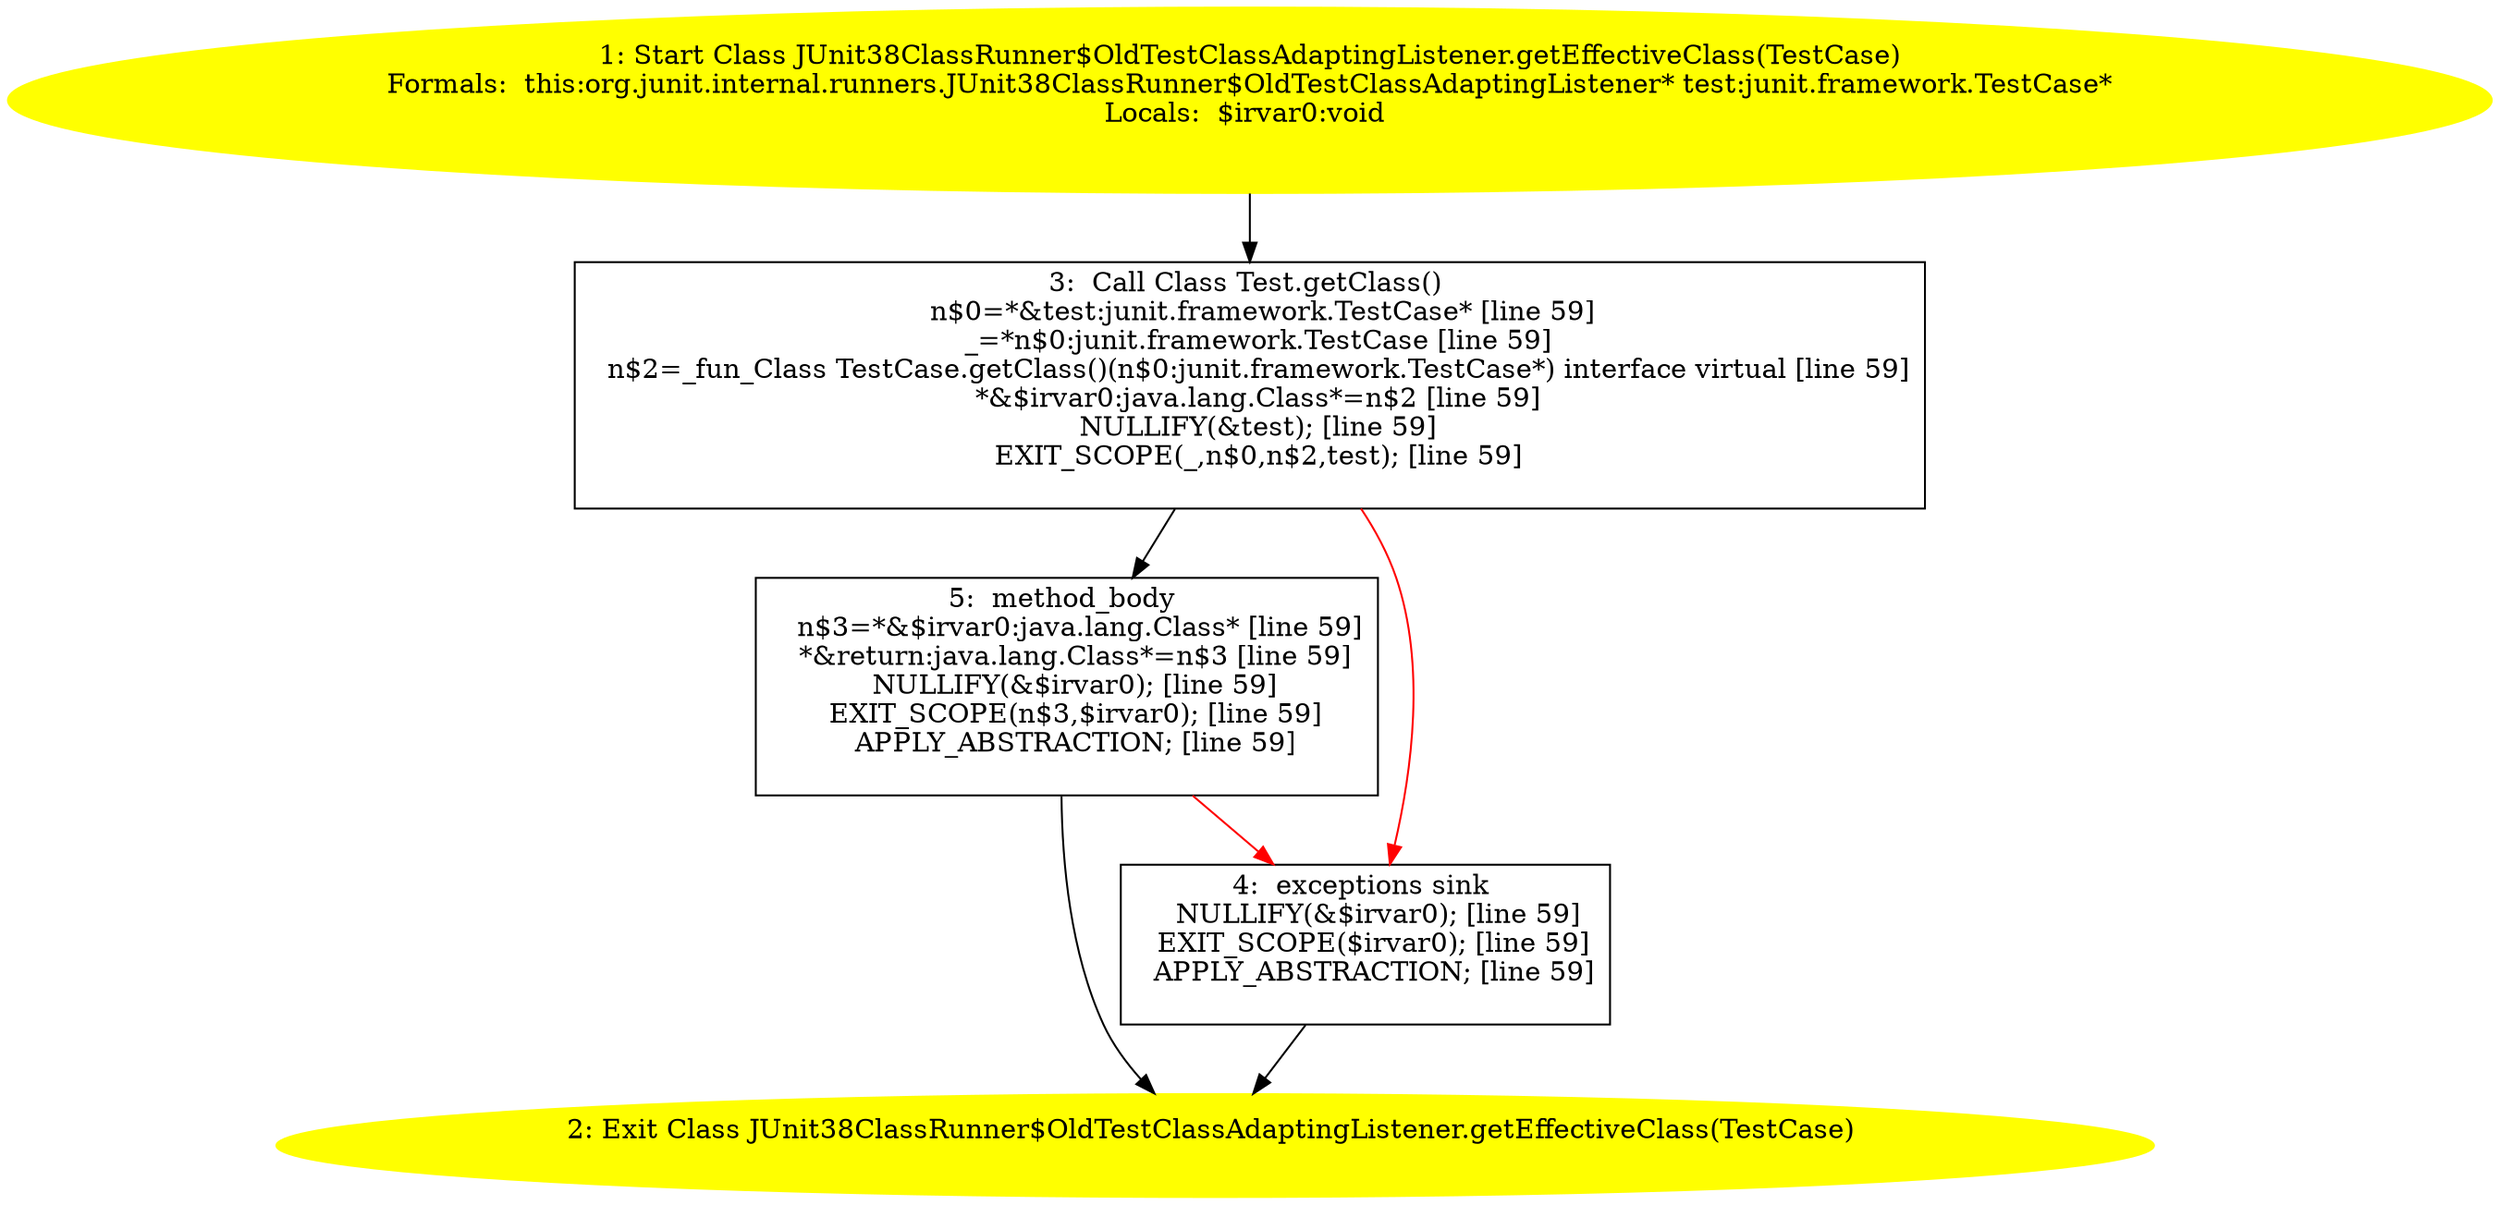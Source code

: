/* @generated */
digraph cfg {
"org.junit.internal.runners.JUnit38ClassRunner$OldTestClassAdaptingListener.getEffectiveClass(junit.f.e8eb85903e38c8a6b39300a94b4afb06_1" [label="1: Start Class JUnit38ClassRunner$OldTestClassAdaptingListener.getEffectiveClass(TestCase)\nFormals:  this:org.junit.internal.runners.JUnit38ClassRunner$OldTestClassAdaptingListener* test:junit.framework.TestCase*\nLocals:  $irvar0:void \n  " color=yellow style=filled]
	

	 "org.junit.internal.runners.JUnit38ClassRunner$OldTestClassAdaptingListener.getEffectiveClass(junit.f.e8eb85903e38c8a6b39300a94b4afb06_1" -> "org.junit.internal.runners.JUnit38ClassRunner$OldTestClassAdaptingListener.getEffectiveClass(junit.f.e8eb85903e38c8a6b39300a94b4afb06_3" ;
"org.junit.internal.runners.JUnit38ClassRunner$OldTestClassAdaptingListener.getEffectiveClass(junit.f.e8eb85903e38c8a6b39300a94b4afb06_2" [label="2: Exit Class JUnit38ClassRunner$OldTestClassAdaptingListener.getEffectiveClass(TestCase) \n  " color=yellow style=filled]
	

"org.junit.internal.runners.JUnit38ClassRunner$OldTestClassAdaptingListener.getEffectiveClass(junit.f.e8eb85903e38c8a6b39300a94b4afb06_3" [label="3:  Call Class Test.getClass() \n   n$0=*&test:junit.framework.TestCase* [line 59]\n  _=*n$0:junit.framework.TestCase [line 59]\n  n$2=_fun_Class TestCase.getClass()(n$0:junit.framework.TestCase*) interface virtual [line 59]\n  *&$irvar0:java.lang.Class*=n$2 [line 59]\n  NULLIFY(&test); [line 59]\n  EXIT_SCOPE(_,n$0,n$2,test); [line 59]\n " shape="box"]
	

	 "org.junit.internal.runners.JUnit38ClassRunner$OldTestClassAdaptingListener.getEffectiveClass(junit.f.e8eb85903e38c8a6b39300a94b4afb06_3" -> "org.junit.internal.runners.JUnit38ClassRunner$OldTestClassAdaptingListener.getEffectiveClass(junit.f.e8eb85903e38c8a6b39300a94b4afb06_5" ;
	 "org.junit.internal.runners.JUnit38ClassRunner$OldTestClassAdaptingListener.getEffectiveClass(junit.f.e8eb85903e38c8a6b39300a94b4afb06_3" -> "org.junit.internal.runners.JUnit38ClassRunner$OldTestClassAdaptingListener.getEffectiveClass(junit.f.e8eb85903e38c8a6b39300a94b4afb06_4" [color="red" ];
"org.junit.internal.runners.JUnit38ClassRunner$OldTestClassAdaptingListener.getEffectiveClass(junit.f.e8eb85903e38c8a6b39300a94b4afb06_4" [label="4:  exceptions sink \n   NULLIFY(&$irvar0); [line 59]\n  EXIT_SCOPE($irvar0); [line 59]\n  APPLY_ABSTRACTION; [line 59]\n " shape="box"]
	

	 "org.junit.internal.runners.JUnit38ClassRunner$OldTestClassAdaptingListener.getEffectiveClass(junit.f.e8eb85903e38c8a6b39300a94b4afb06_4" -> "org.junit.internal.runners.JUnit38ClassRunner$OldTestClassAdaptingListener.getEffectiveClass(junit.f.e8eb85903e38c8a6b39300a94b4afb06_2" ;
"org.junit.internal.runners.JUnit38ClassRunner$OldTestClassAdaptingListener.getEffectiveClass(junit.f.e8eb85903e38c8a6b39300a94b4afb06_5" [label="5:  method_body \n   n$3=*&$irvar0:java.lang.Class* [line 59]\n  *&return:java.lang.Class*=n$3 [line 59]\n  NULLIFY(&$irvar0); [line 59]\n  EXIT_SCOPE(n$3,$irvar0); [line 59]\n  APPLY_ABSTRACTION; [line 59]\n " shape="box"]
	

	 "org.junit.internal.runners.JUnit38ClassRunner$OldTestClassAdaptingListener.getEffectiveClass(junit.f.e8eb85903e38c8a6b39300a94b4afb06_5" -> "org.junit.internal.runners.JUnit38ClassRunner$OldTestClassAdaptingListener.getEffectiveClass(junit.f.e8eb85903e38c8a6b39300a94b4afb06_2" ;
	 "org.junit.internal.runners.JUnit38ClassRunner$OldTestClassAdaptingListener.getEffectiveClass(junit.f.e8eb85903e38c8a6b39300a94b4afb06_5" -> "org.junit.internal.runners.JUnit38ClassRunner$OldTestClassAdaptingListener.getEffectiveClass(junit.f.e8eb85903e38c8a6b39300a94b4afb06_4" [color="red" ];
}
